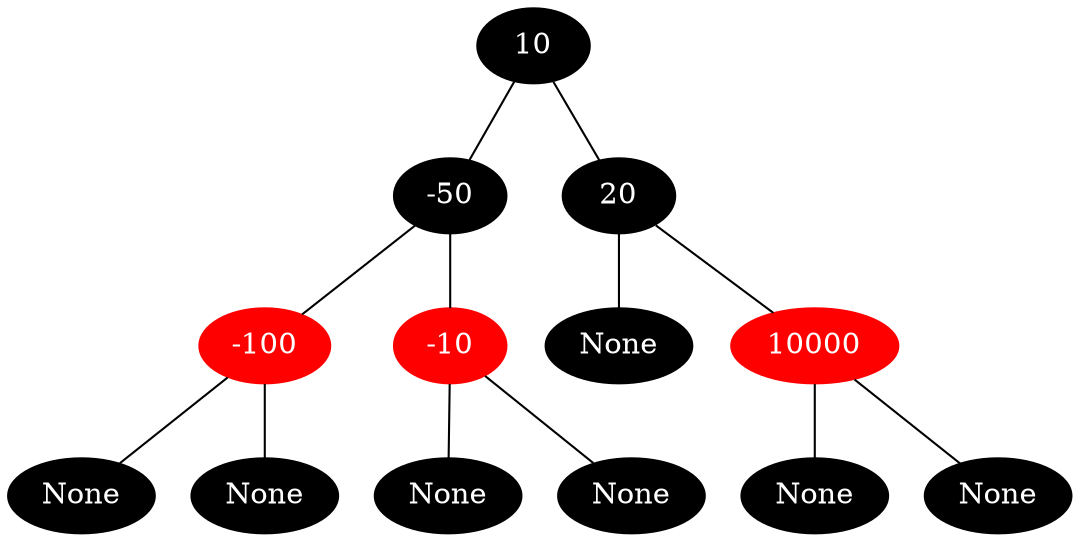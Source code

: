 graph {
	 0 [label="10", color=black, style=filled, fontcolor=white];
	 1 [label="-50", color=black, style=filled, fontcolor=white];
	 2 [label="-100", color=red, style=filled, fontcolor=white];
	 3 [label="None", color=black, style=filled, fontcolor=white];
	 4 [label="None", color=black, style=filled, fontcolor=white];
	 5 [label="-10", color=red, style=filled, fontcolor=white];
	 6 [label="None", color=black, style=filled, fontcolor=white];
	 7 [label="None", color=black, style=filled, fontcolor=white];
	 8 [label="20", color=black, style=filled, fontcolor=white];
	 9 [label="None", color=black, style=filled, fontcolor=white];
	 10 [label="10000", color=red, style=filled, fontcolor=white];
	 11 [label="None", color=black, style=filled, fontcolor=white];
	 12 [label="None", color=black, style=filled, fontcolor=white];
	 0 -- 1;
	 1 -- 2;
	 2 -- 3;
	 2 -- 4;
	 1 -- 5;
	 5 -- 6;
	 5 -- 7;
	 0 -- 8;
	 8 -- 9;
	 8 -- 10;
	 10 -- 11;
	 10 -- 12;
}
